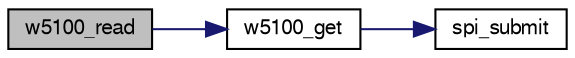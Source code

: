 digraph "w5100_read"
{
  edge [fontname="FreeSans",fontsize="10",labelfontname="FreeSans",labelfontsize="10"];
  node [fontname="FreeSans",fontsize="10",shape=record];
  rankdir="LR";
  Node1 [label="w5100_read",height=0.2,width=0.4,color="black", fillcolor="grey75", style="filled", fontcolor="black"];
  Node1 -> Node2 [color="midnightblue",fontsize="10",style="solid",fontname="FreeSans"];
  Node2 [label="w5100_get",height=0.2,width=0.4,color="black", fillcolor="white", style="filled",URL="$w5100_8c.html#adc92dea40c158d4eb47238bb053ef8b1"];
  Node2 -> Node3 [color="midnightblue",fontsize="10",style="solid",fontname="FreeSans"];
  Node3 [label="spi_submit",height=0.2,width=0.4,color="black", fillcolor="white", style="filled",URL="$group__spi.html#ga5d383931766cb373ebad0b8bc26d439d",tooltip="Submit SPI transaction. "];
}
